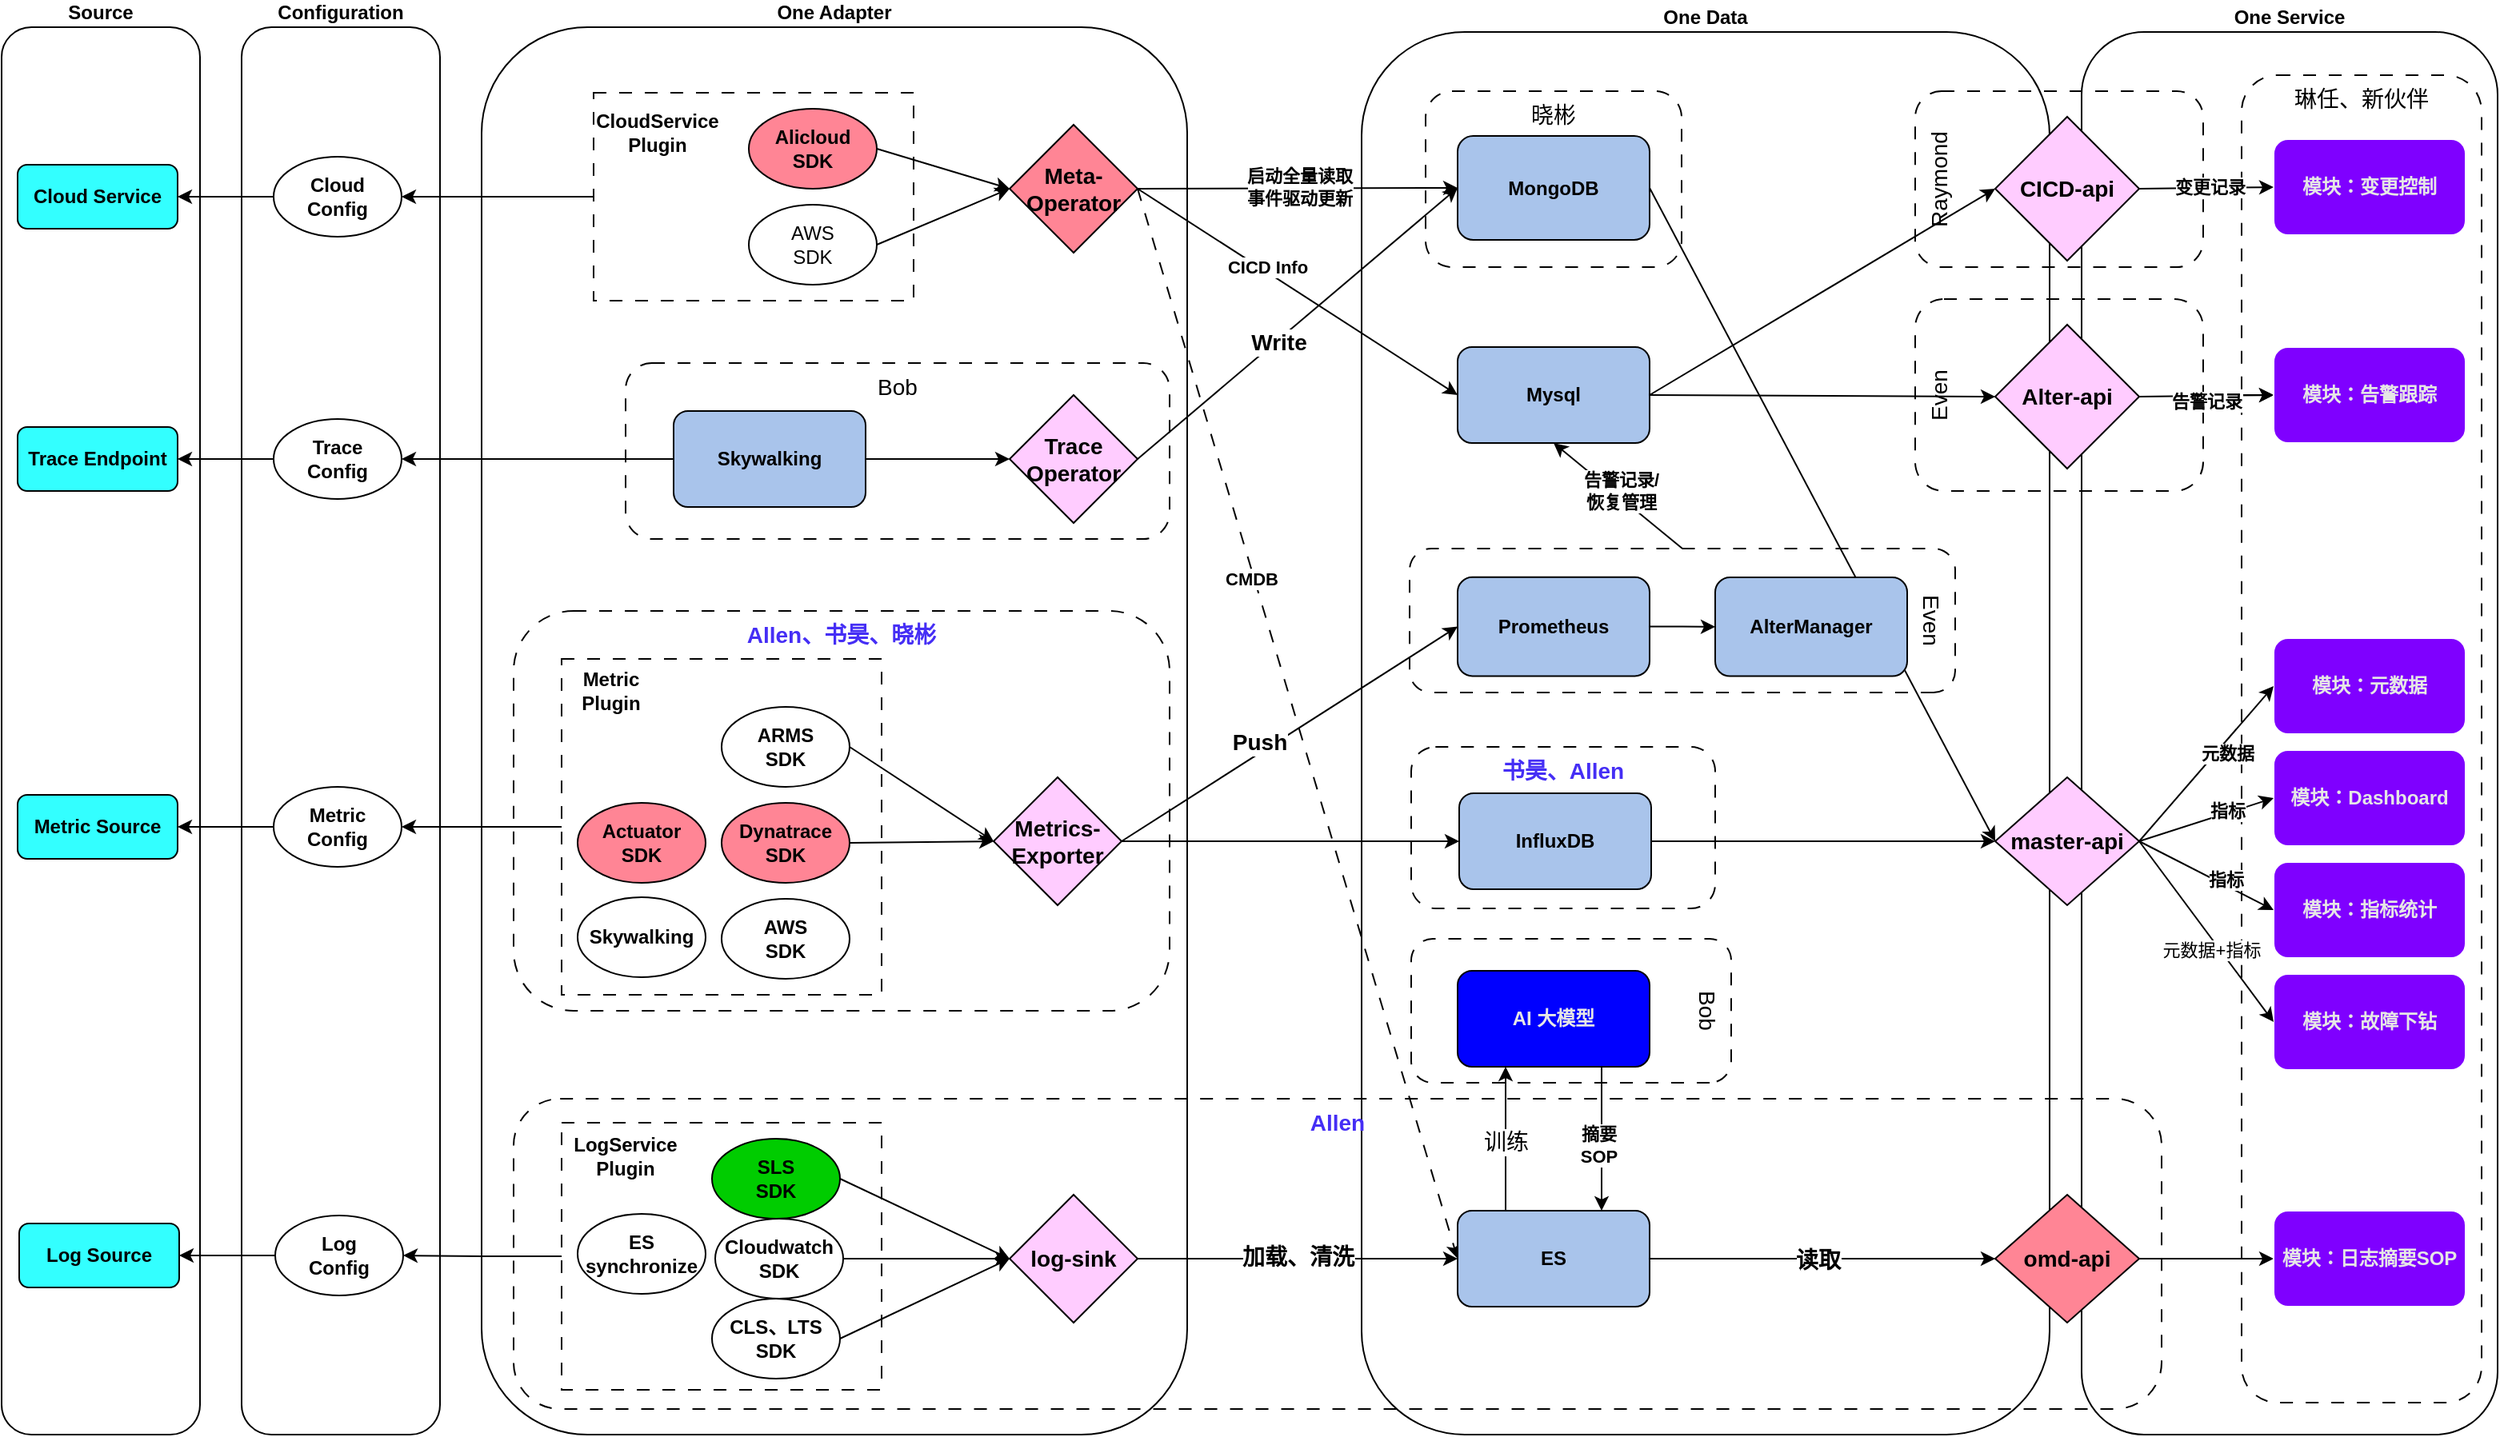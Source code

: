 <mxfile version="21.6.9" type="github">
  <diagram name="第 1 页" id="N1-KNFquu0YFQFn82y0o">
    <mxGraphModel dx="1774" dy="864" grid="1" gridSize="10" guides="0" tooltips="1" connect="1" arrows="1" fold="1" page="1" pageScale="1" pageWidth="827" pageHeight="1169" math="0" shadow="0">
      <root>
        <mxCell id="0" />
        <mxCell id="1" parent="0" />
        <mxCell id="QkV-Cp4CuRcncDUJaHf6-42" value="One Adapter" style="rounded=1;whiteSpace=wrap;html=1;fillColor=none;labelPosition=center;verticalLabelPosition=top;align=center;verticalAlign=bottom;fontStyle=1" parent="1" vertex="1">
          <mxGeometry x="339" y="40" width="441" height="880" as="geometry" />
        </mxCell>
        <mxCell id="QkV-Cp4CuRcncDUJaHf6-33" value="One Data" style="rounded=1;whiteSpace=wrap;html=1;fillColor=none;labelPosition=center;verticalLabelPosition=top;align=center;verticalAlign=bottom;fontStyle=1;movable=1;resizable=1;rotatable=1;deletable=1;editable=1;locked=0;connectable=1;" parent="1" vertex="1">
          <mxGeometry x="889" y="43" width="430" height="877" as="geometry" />
        </mxCell>
        <mxCell id="Uf4ihw__WMp9rh9Pb5De-128" value="&lt;font color=&quot;#452ef5&quot;&gt;书昊、Allen&lt;/font&gt;" style="rounded=1;whiteSpace=wrap;html=1;fillColor=none;dashed=1;dashPattern=8 8;verticalAlign=top;horizontal=1;fontSize=14;fontStyle=1" parent="1" vertex="1">
          <mxGeometry x="920" y="490" width="190" height="101" as="geometry" />
        </mxCell>
        <mxCell id="Uf4ihw__WMp9rh9Pb5De-125" value="&lt;font color=&quot;#452ef5&quot;&gt;Allen&lt;/font&gt;" style="rounded=1;whiteSpace=wrap;html=1;fillColor=none;dashed=1;dashPattern=8 8;verticalAlign=top;horizontal=1;fontSize=14;fontStyle=1" parent="1" vertex="1">
          <mxGeometry x="359" y="710" width="1030" height="194" as="geometry" />
        </mxCell>
        <mxCell id="QkV-Cp4CuRcncDUJaHf6-35" value="One Service" style="rounded=1;whiteSpace=wrap;html=1;fillColor=none;labelPosition=center;verticalLabelPosition=top;align=center;verticalAlign=bottom;fontStyle=1" parent="1" vertex="1">
          <mxGeometry x="1339" y="43" width="260" height="877" as="geometry" />
        </mxCell>
        <mxCell id="Uf4ihw__WMp9rh9Pb5De-130" value="琳任、新伙伴" style="rounded=1;whiteSpace=wrap;html=1;fillColor=none;dashed=1;dashPattern=8 8;verticalAlign=top;horizontal=1;fontSize=14;" parent="1" vertex="1">
          <mxGeometry x="1439" y="70" width="150" height="830" as="geometry" />
        </mxCell>
        <mxCell id="axlJpJIH7ohh_0OiFWJf-17" value="" style="edgeStyle=orthogonalEdgeStyle;rounded=0;orthogonalLoop=1;jettySize=auto;html=1;" edge="1" parent="1" source="Uf4ihw__WMp9rh9Pb5De-127" target="Uf4ihw__WMp9rh9Pb5De-149">
          <mxGeometry relative="1" as="geometry" />
        </mxCell>
        <mxCell id="Uf4ihw__WMp9rh9Pb5De-127" value="Even" style="rounded=1;whiteSpace=wrap;html=1;fillColor=none;dashed=1;dashPattern=8 8;verticalAlign=top;horizontal=0;fontSize=14;" parent="1" vertex="1">
          <mxGeometry x="1235" y="210" width="180" height="120" as="geometry" />
        </mxCell>
        <mxCell id="Uf4ihw__WMp9rh9Pb5De-133" value="Raymond" style="rounded=1;whiteSpace=wrap;html=1;fillColor=none;dashed=1;dashPattern=8 8;verticalAlign=top;horizontal=0;fontSize=14;" parent="1" vertex="1">
          <mxGeometry x="1235" y="80" width="180" height="110" as="geometry" />
        </mxCell>
        <mxCell id="Uf4ihw__WMp9rh9Pb5De-73" value="Configuration" style="rounded=1;whiteSpace=wrap;html=1;fillColor=none;labelPosition=center;verticalLabelPosition=top;align=center;verticalAlign=bottom;fontStyle=1" parent="1" vertex="1">
          <mxGeometry x="189" y="40" width="124" height="880" as="geometry" />
        </mxCell>
        <mxCell id="Uf4ihw__WMp9rh9Pb5De-74" value="Source" style="rounded=1;whiteSpace=wrap;html=1;fillColor=none;labelPosition=center;verticalLabelPosition=top;align=center;verticalAlign=bottom;fontStyle=1" parent="1" vertex="1">
          <mxGeometry x="39" y="40" width="124" height="880" as="geometry" />
        </mxCell>
        <mxCell id="Uf4ihw__WMp9rh9Pb5De-84" style="edgeStyle=orthogonalEdgeStyle;rounded=0;orthogonalLoop=1;jettySize=auto;html=1;exitX=0;exitY=0.5;exitDx=0;exitDy=0;entryX=1;entryY=0.5;entryDx=0;entryDy=0;" parent="1" source="Uf4ihw__WMp9rh9Pb5De-65" target="Uf4ihw__WMp9rh9Pb5De-80" edge="1">
          <mxGeometry relative="1" as="geometry" />
        </mxCell>
        <mxCell id="Uf4ihw__WMp9rh9Pb5De-83" style="edgeStyle=orthogonalEdgeStyle;rounded=0;orthogonalLoop=1;jettySize=auto;html=1;exitX=0;exitY=0.5;exitDx=0;exitDy=0;entryX=1;entryY=0.5;entryDx=0;entryDy=0;" parent="1" source="Uf4ihw__WMp9rh9Pb5De-64" target="Uf4ihw__WMp9rh9Pb5De-79" edge="1">
          <mxGeometry relative="1" as="geometry" />
        </mxCell>
        <mxCell id="Uf4ihw__WMp9rh9Pb5De-81" style="edgeStyle=orthogonalEdgeStyle;rounded=0;orthogonalLoop=1;jettySize=auto;html=1;exitX=0;exitY=0.5;exitDx=0;exitDy=0;entryX=1;entryY=0.5;entryDx=0;entryDy=0;" parent="1" source="Uf4ihw__WMp9rh9Pb5De-63" target="Uf4ihw__WMp9rh9Pb5De-77" edge="1">
          <mxGeometry relative="1" as="geometry" />
        </mxCell>
        <mxCell id="QkV-Cp4CuRcncDUJaHf6-58" style="rounded=0;orthogonalLoop=1;jettySize=auto;html=1;exitX=1;exitY=0.5;exitDx=0;exitDy=0;entryX=0;entryY=0.5;entryDx=0;entryDy=0;" parent="1" source="Uf4ihw__WMp9rh9Pb5De-17" target="QkV-Cp4CuRcncDUJaHf6-65" edge="1">
          <mxGeometry relative="1" as="geometry">
            <mxPoint x="829" y="613" as="targetPoint" />
            <mxPoint x="769" y="613" as="sourcePoint" />
          </mxGeometry>
        </mxCell>
        <mxCell id="Uf4ihw__WMp9rh9Pb5De-69" value="&lt;font style=&quot;font-size: 14px;&quot;&gt;Push&lt;/font&gt;" style="edgeLabel;html=1;align=center;verticalAlign=middle;resizable=0;points=[];fontStyle=1" parent="QkV-Cp4CuRcncDUJaHf6-58" vertex="1" connectable="0">
          <mxGeometry x="-0.054" y="-1" relative="1" as="geometry">
            <mxPoint x="-14" as="offset" />
          </mxGeometry>
        </mxCell>
        <mxCell id="QkV-Cp4CuRcncDUJaHf6-39" value="&lt;font color=&quot;#e6e6e6&quot;&gt;模块：变更控制&lt;/font&gt;" style="rounded=1;whiteSpace=wrap;html=1;fillColor=#7F00FF;fontStyle=1;strokeColor=#FFFFFF;" parent="1" vertex="1">
          <mxGeometry x="1459" y="110" width="120" height="60" as="geometry" />
        </mxCell>
        <mxCell id="Uf4ihw__WMp9rh9Pb5De-7" style="edgeStyle=orthogonalEdgeStyle;rounded=0;orthogonalLoop=1;jettySize=auto;html=1;exitX=1;exitY=0.5;exitDx=0;exitDy=0;entryX=0;entryY=0.5;entryDx=0;entryDy=0;" parent="1" source="Uf4ihw__WMp9rh9Pb5De-17" target="QkV-Cp4CuRcncDUJaHf6-66" edge="1">
          <mxGeometry relative="1" as="geometry" />
        </mxCell>
        <mxCell id="Uf4ihw__WMp9rh9Pb5De-106" style="rounded=0;orthogonalLoop=1;jettySize=auto;html=1;exitX=0.5;exitY=1;exitDx=0;exitDy=0;entryX=0.5;entryY=1;entryDx=0;entryDy=0;" parent="1" source="Uf4ihw__WMp9rh9Pb5De-126" target="Uf4ihw__WMp9rh9Pb5De-104" edge="1">
          <mxGeometry relative="1" as="geometry" />
        </mxCell>
        <mxCell id="Uf4ihw__WMp9rh9Pb5De-108" value="告警记录/&lt;br&gt;恢复管理" style="edgeLabel;html=1;align=center;verticalAlign=middle;resizable=0;points=[];fontStyle=1" parent="Uf4ihw__WMp9rh9Pb5De-106" vertex="1" connectable="0">
          <mxGeometry x="0.119" y="2" relative="1" as="geometry">
            <mxPoint x="7" y="-1" as="offset" />
          </mxGeometry>
        </mxCell>
        <mxCell id="axlJpJIH7ohh_0OiFWJf-8" style="edgeStyle=orthogonalEdgeStyle;rounded=0;orthogonalLoop=1;jettySize=auto;html=1;exitX=0.25;exitY=0;exitDx=0;exitDy=0;entryX=0.25;entryY=1;entryDx=0;entryDy=0;" edge="1" parent="1" source="QkV-Cp4CuRcncDUJaHf6-67" target="QkV-Cp4CuRcncDUJaHf6-44">
          <mxGeometry relative="1" as="geometry" />
        </mxCell>
        <mxCell id="axlJpJIH7ohh_0OiFWJf-9" value="&lt;font style=&quot;font-size: 14px;&quot;&gt;训练&lt;/font&gt;" style="edgeLabel;html=1;align=center;verticalAlign=middle;resizable=0;points=[];" vertex="1" connectable="0" parent="axlJpJIH7ohh_0OiFWJf-8">
          <mxGeometry x="0.195" y="-8" relative="1" as="geometry">
            <mxPoint x="-8" y="11" as="offset" />
          </mxGeometry>
        </mxCell>
        <mxCell id="Uf4ihw__WMp9rh9Pb5De-82" style="edgeStyle=orthogonalEdgeStyle;rounded=0;orthogonalLoop=1;jettySize=auto;html=1;exitX=0;exitY=0.5;exitDx=0;exitDy=0;entryX=1;entryY=0.5;entryDx=0;entryDy=0;" parent="1" source="QkV-Cp4CuRcncDUJaHf6-59" target="Uf4ihw__WMp9rh9Pb5De-78" edge="1">
          <mxGeometry relative="1" as="geometry" />
        </mxCell>
        <mxCell id="QkV-Cp4CuRcncDUJaHf6-64" value="MongoDB" style="rounded=1;whiteSpace=wrap;html=1;fontStyle=1;fillColor=#A9C4EB;" parent="1" vertex="1">
          <mxGeometry x="949" y="108" width="120" height="65" as="geometry" />
        </mxCell>
        <mxCell id="QkV-Cp4CuRcncDUJaHf6-70" style="rounded=0;orthogonalLoop=1;jettySize=auto;html=1;exitX=1;exitY=0.5;exitDx=0;exitDy=0;entryX=0;entryY=0.5;entryDx=0;entryDy=0;" parent="1" source="Uf4ihw__WMp9rh9Pb5De-58" target="QkV-Cp4CuRcncDUJaHf6-64" edge="1">
          <mxGeometry relative="1" as="geometry">
            <mxPoint x="769" y="243" as="sourcePoint" />
          </mxGeometry>
        </mxCell>
        <mxCell id="Uf4ihw__WMp9rh9Pb5De-70" value="&lt;b&gt;&lt;font style=&quot;font-size: 14px;&quot;&gt;Write&lt;/font&gt;&lt;/b&gt;" style="edgeLabel;html=1;align=center;verticalAlign=middle;resizable=0;points=[];" parent="QkV-Cp4CuRcncDUJaHf6-70" vertex="1" connectable="0">
          <mxGeometry x="-0.125" relative="1" as="geometry">
            <mxPoint y="1" as="offset" />
          </mxGeometry>
        </mxCell>
        <mxCell id="QkV-Cp4CuRcncDUJaHf6-71" style="rounded=0;orthogonalLoop=1;jettySize=auto;html=1;exitX=1;exitY=0.5;exitDx=0;exitDy=0;entryX=0;entryY=0.5;entryDx=0;entryDy=0;" parent="1" source="QkV-Cp4CuRcncDUJaHf6-64" target="Uf4ihw__WMp9rh9Pb5De-34" edge="1">
          <mxGeometry relative="1" as="geometry">
            <mxPoint x="1229" y="175" as="targetPoint" />
          </mxGeometry>
        </mxCell>
        <mxCell id="QkV-Cp4CuRcncDUJaHf6-54" style="edgeStyle=orthogonalEdgeStyle;rounded=0;orthogonalLoop=1;jettySize=auto;html=1;exitX=1;exitY=0.5;exitDx=0;exitDy=0;entryX=0;entryY=0.5;entryDx=0;entryDy=0;" parent="1" edge="1">
          <mxGeometry relative="1" as="geometry">
            <mxPoint x="1140" y="513" as="sourcePoint" />
          </mxGeometry>
        </mxCell>
        <mxCell id="Uf4ihw__WMp9rh9Pb5De-25" style="rounded=0;orthogonalLoop=1;jettySize=auto;html=1;exitX=1;exitY=0.5;exitDx=0;exitDy=0;entryX=0;entryY=0.5;entryDx=0;entryDy=0;" parent="1" source="Uf4ihw__WMp9rh9Pb5De-54" target="QkV-Cp4CuRcncDUJaHf6-64" edge="1">
          <mxGeometry relative="1" as="geometry">
            <mxPoint x="769" y="128" as="sourcePoint" />
          </mxGeometry>
        </mxCell>
        <mxCell id="Uf4ihw__WMp9rh9Pb5De-40" value="启动全量读取&lt;br&gt;事件驱动更新" style="edgeLabel;html=1;align=center;verticalAlign=middle;resizable=0;points=[];fillColor=none;fontStyle=1" parent="Uf4ihw__WMp9rh9Pb5De-25" vertex="1" connectable="0">
          <mxGeometry x="0.006" y="1" relative="1" as="geometry">
            <mxPoint as="offset" />
          </mxGeometry>
        </mxCell>
        <mxCell id="Uf4ihw__WMp9rh9Pb5De-155" style="edgeStyle=orthogonalEdgeStyle;rounded=0;orthogonalLoop=1;jettySize=auto;html=1;exitX=1;exitY=0.5;exitDx=0;exitDy=0;entryX=0;entryY=0.5;entryDx=0;entryDy=0;" parent="1" source="Uf4ihw__WMp9rh9Pb5De-23" target="Uf4ihw__WMp9rh9Pb5De-154" edge="1">
          <mxGeometry relative="1" as="geometry" />
        </mxCell>
        <mxCell id="Uf4ihw__WMp9rh9Pb5De-35" style="rounded=0;orthogonalLoop=1;jettySize=auto;html=1;exitX=1;exitY=0.5;exitDx=0;exitDy=0;entryX=0;entryY=0.5;entryDx=0;entryDy=0;" parent="1" source="QkV-Cp4CuRcncDUJaHf6-66" target="Uf4ihw__WMp9rh9Pb5De-34" edge="1">
          <mxGeometry relative="1" as="geometry" />
        </mxCell>
        <mxCell id="Uf4ihw__WMp9rh9Pb5De-101" value="" style="group" parent="1" vertex="1" connectable="0">
          <mxGeometry x="409" y="81" width="360" height="130" as="geometry" />
        </mxCell>
        <mxCell id="Uf4ihw__WMp9rh9Pb5De-63" value="" style="rounded=0;whiteSpace=wrap;html=1;dashed=1;dashPattern=8 8;fillColor=none;" parent="Uf4ihw__WMp9rh9Pb5De-101" vertex="1">
          <mxGeometry width="200" height="130" as="geometry" />
        </mxCell>
        <mxCell id="Uf4ihw__WMp9rh9Pb5De-13" value="Alicloud&lt;br&gt;SDK" style="ellipse;whiteSpace=wrap;html=1;fontStyle=1;fillColor=#FF8595;" parent="Uf4ihw__WMp9rh9Pb5De-101" vertex="1">
          <mxGeometry x="97" y="10" width="80" height="50" as="geometry" />
        </mxCell>
        <mxCell id="Uf4ihw__WMp9rh9Pb5De-14" value="AWS&lt;br&gt;SDK" style="ellipse;whiteSpace=wrap;html=1;" parent="Uf4ihw__WMp9rh9Pb5De-101" vertex="1">
          <mxGeometry x="97" y="70" width="80" height="50" as="geometry" />
        </mxCell>
        <mxCell id="Uf4ihw__WMp9rh9Pb5De-54" value="&lt;font style=&quot;font-size: 14px;&quot;&gt;Meta-Operator&lt;br&gt;&lt;/font&gt;" style="rhombus;whiteSpace=wrap;html=1;fontStyle=1;fillColor=#FF8595;" parent="Uf4ihw__WMp9rh9Pb5De-101" vertex="1">
          <mxGeometry x="260" y="20" width="80" height="80" as="geometry" />
        </mxCell>
        <mxCell id="Uf4ihw__WMp9rh9Pb5De-67" value="&lt;b&gt;CloudService&lt;br&gt;Plugin&lt;/b&gt;" style="text;strokeColor=none;align=center;fillColor=none;html=1;verticalAlign=middle;whiteSpace=wrap;rounded=0;" parent="Uf4ihw__WMp9rh9Pb5De-101" vertex="1">
          <mxGeometry y="10" width="80" height="30" as="geometry" />
        </mxCell>
        <mxCell id="Uf4ihw__WMp9rh9Pb5De-5" style="rounded=0;orthogonalLoop=1;jettySize=auto;html=1;exitX=1;exitY=0.5;exitDx=0;exitDy=0;entryX=0;entryY=0.5;entryDx=0;entryDy=0;" parent="Uf4ihw__WMp9rh9Pb5De-101" source="Uf4ihw__WMp9rh9Pb5De-13" target="Uf4ihw__WMp9rh9Pb5De-54" edge="1">
          <mxGeometry relative="1" as="geometry">
            <mxPoint x="530" y="100.5" as="sourcePoint" />
            <mxPoint x="620" y="128" as="targetPoint" />
          </mxGeometry>
        </mxCell>
        <mxCell id="Uf4ihw__WMp9rh9Pb5De-6" style="rounded=0;orthogonalLoop=1;jettySize=auto;html=1;exitX=1;exitY=0.5;exitDx=0;exitDy=0;entryX=0;entryY=0.5;entryDx=0;entryDy=0;" parent="Uf4ihw__WMp9rh9Pb5De-101" source="Uf4ihw__WMp9rh9Pb5De-14" target="Uf4ihw__WMp9rh9Pb5De-54" edge="1">
          <mxGeometry relative="1" as="geometry">
            <mxPoint x="541" y="161.75" as="sourcePoint" />
            <mxPoint x="620" y="128" as="targetPoint" />
          </mxGeometry>
        </mxCell>
        <mxCell id="Uf4ihw__WMp9rh9Pb5De-114" style="rounded=0;orthogonalLoop=1;jettySize=auto;html=1;exitX=1;exitY=0.5;exitDx=0;exitDy=0;entryX=0;entryY=0.5;entryDx=0;entryDy=0;" parent="1" source="Uf4ihw__WMp9rh9Pb5De-104" target="Uf4ihw__WMp9rh9Pb5De-110" edge="1">
          <mxGeometry relative="1" as="geometry" />
        </mxCell>
        <mxCell id="Uf4ihw__WMp9rh9Pb5De-118" style="rounded=0;orthogonalLoop=1;jettySize=auto;html=1;exitX=1;exitY=0.5;exitDx=0;exitDy=0;entryX=0;entryY=0.5;entryDx=0;entryDy=0;" parent="1" source="Uf4ihw__WMp9rh9Pb5De-104" target="Uf4ihw__WMp9rh9Pb5De-115" edge="1">
          <mxGeometry relative="1" as="geometry" />
        </mxCell>
        <mxCell id="Uf4ihw__WMp9rh9Pb5De-104" value="Mysql" style="rounded=1;whiteSpace=wrap;html=1;fontStyle=1;fillColor=#A9C4EB;" parent="1" vertex="1">
          <mxGeometry x="949" y="240" width="120" height="60" as="geometry" />
        </mxCell>
        <mxCell id="Uf4ihw__WMp9rh9Pb5De-111" style="rounded=0;orthogonalLoop=1;jettySize=auto;html=1;exitX=1;exitY=0.5;exitDx=0;exitDy=0;entryX=0;entryY=0.5;entryDx=0;entryDy=0;" parent="1" source="Uf4ihw__WMp9rh9Pb5De-110" target="Uf4ihw__WMp9rh9Pb5De-149" edge="1">
          <mxGeometry relative="1" as="geometry" />
        </mxCell>
        <mxCell id="Uf4ihw__WMp9rh9Pb5De-123" value="告警记录" style="edgeLabel;html=1;align=center;verticalAlign=middle;resizable=0;points=[];fontStyle=1" parent="Uf4ihw__WMp9rh9Pb5De-111" vertex="1" connectable="0">
          <mxGeometry x="-0.0" y="-3" relative="1" as="geometry">
            <mxPoint as="offset" />
          </mxGeometry>
        </mxCell>
        <mxCell id="Uf4ihw__WMp9rh9Pb5De-110" value="&lt;span style=&quot;font-size: 14px;&quot;&gt;Alter-api&lt;/span&gt;" style="rhombus;whiteSpace=wrap;html=1;fontStyle=1;fillColor=#FFCCFF;" parent="1" vertex="1">
          <mxGeometry x="1285" y="226" width="90" height="90" as="geometry" />
        </mxCell>
        <mxCell id="Uf4ihw__WMp9rh9Pb5De-119" style="rounded=0;orthogonalLoop=1;jettySize=auto;html=1;exitX=1;exitY=0.5;exitDx=0;exitDy=0;entryX=0;entryY=0.5;entryDx=0;entryDy=0;" parent="1" source="Uf4ihw__WMp9rh9Pb5De-115" target="QkV-Cp4CuRcncDUJaHf6-39" edge="1">
          <mxGeometry relative="1" as="geometry" />
        </mxCell>
        <mxCell id="Uf4ihw__WMp9rh9Pb5De-124" value="变更记录" style="edgeLabel;html=1;align=center;verticalAlign=middle;resizable=0;points=[];fontStyle=1" parent="Uf4ihw__WMp9rh9Pb5De-119" vertex="1" connectable="0">
          <mxGeometry x="-0.3" y="-1" relative="1" as="geometry">
            <mxPoint x="14" y="-2" as="offset" />
          </mxGeometry>
        </mxCell>
        <mxCell id="Uf4ihw__WMp9rh9Pb5De-115" value="&lt;span style=&quot;font-size: 14px;&quot;&gt;CICD-api&lt;/span&gt;" style="rhombus;whiteSpace=wrap;html=1;fontStyle=1;fillColor=#FFCCFF;" parent="1" vertex="1">
          <mxGeometry x="1285" y="96" width="90" height="90" as="geometry" />
        </mxCell>
        <mxCell id="Uf4ihw__WMp9rh9Pb5De-116" style="rounded=0;orthogonalLoop=1;jettySize=auto;html=1;exitX=1;exitY=0.5;exitDx=0;exitDy=0;entryX=0;entryY=0.5;entryDx=0;entryDy=0;" parent="1" source="Uf4ihw__WMp9rh9Pb5De-54" target="Uf4ihw__WMp9rh9Pb5De-104" edge="1">
          <mxGeometry relative="1" as="geometry" />
        </mxCell>
        <mxCell id="Uf4ihw__WMp9rh9Pb5De-117" value="&lt;span&gt;CICD Info&lt;/span&gt;" style="edgeLabel;html=1;align=center;verticalAlign=middle;resizable=0;points=[];fontStyle=1" parent="Uf4ihw__WMp9rh9Pb5De-116" vertex="1" connectable="0">
          <mxGeometry x="0.446" relative="1" as="geometry">
            <mxPoint x="-64" y="-44" as="offset" />
          </mxGeometry>
        </mxCell>
        <mxCell id="Uf4ihw__WMp9rh9Pb5De-129" value="Bob" style="rounded=1;whiteSpace=wrap;html=1;fillColor=none;dashed=1;dashPattern=8 8;verticalAlign=top;horizontal=0;fontSize=14;rotation=-180;" parent="1" vertex="1">
          <mxGeometry x="920" y="610" width="200" height="90" as="geometry" />
        </mxCell>
        <mxCell id="Uf4ihw__WMp9rh9Pb5De-131" value="晓彬" style="rounded=1;whiteSpace=wrap;html=1;fillColor=none;dashed=1;dashPattern=8 8;verticalAlign=top;horizontal=1;fontSize=14;" parent="1" vertex="1">
          <mxGeometry x="929" y="80" width="160" height="110" as="geometry" />
        </mxCell>
        <mxCell id="Uf4ihw__WMp9rh9Pb5De-146" style="rounded=0;orthogonalLoop=1;jettySize=auto;html=1;exitX=0.75;exitY=1;exitDx=0;exitDy=0;entryX=0.75;entryY=0;entryDx=0;entryDy=0;" parent="1" source="QkV-Cp4CuRcncDUJaHf6-44" target="QkV-Cp4CuRcncDUJaHf6-67" edge="1">
          <mxGeometry relative="1" as="geometry">
            <mxPoint x="1039" y="710" as="sourcePoint" />
            <mxPoint x="1039" y="805" as="targetPoint" />
          </mxGeometry>
        </mxCell>
        <mxCell id="Uf4ihw__WMp9rh9Pb5De-148" value="摘要&lt;br&gt;SOP" style="edgeLabel;html=1;align=center;verticalAlign=middle;resizable=0;points=[];fontStyle=1" parent="Uf4ihw__WMp9rh9Pb5De-146" vertex="1" connectable="0">
          <mxGeometry x="0.079" y="-2" relative="1" as="geometry">
            <mxPoint as="offset" />
          </mxGeometry>
        </mxCell>
        <mxCell id="QkV-Cp4CuRcncDUJaHf6-44" value="AI 大模型" style="rounded=1;whiteSpace=wrap;html=1;fontStyle=1;fillColor=#0000FF;fontColor=#E6E6E6;" parent="1" vertex="1">
          <mxGeometry x="949" y="630" width="120" height="60" as="geometry" />
        </mxCell>
        <mxCell id="Uf4ihw__WMp9rh9Pb5De-149" value="&lt;font color=&quot;#e6e6e6&quot;&gt;模块：告警跟踪&lt;/font&gt;" style="rounded=1;whiteSpace=wrap;html=1;fillColor=#7F00FF;fontStyle=1;strokeColor=#FFFFFF;" parent="1" vertex="1">
          <mxGeometry x="1459" y="240" width="120" height="60" as="geometry" />
        </mxCell>
        <mxCell id="Uf4ihw__WMp9rh9Pb5De-154" value="&lt;font color=&quot;#e6e6e6&quot;&gt;模块：日志摘要SOP&lt;/font&gt;" style="rounded=1;whiteSpace=wrap;html=1;fillColor=#7F00FF;fontStyle=1;strokeColor=#FFFFFF;" parent="1" vertex="1">
          <mxGeometry x="1459" y="780" width="120" height="60" as="geometry" />
        </mxCell>
        <mxCell id="Uf4ihw__WMp9rh9Pb5De-77" value="Cloud&lt;br&gt;Config" style="ellipse;whiteSpace=wrap;html=1;fontStyle=1" parent="1" vertex="1">
          <mxGeometry x="209" y="121" width="80" height="50" as="geometry" />
        </mxCell>
        <mxCell id="Uf4ihw__WMp9rh9Pb5De-85" value="Cloud Service" style="rounded=1;whiteSpace=wrap;html=1;fontStyle=1;fillColor=#33FFFF;" parent="1" vertex="1">
          <mxGeometry x="49" y="126" width="100" height="40" as="geometry" />
        </mxCell>
        <mxCell id="Uf4ihw__WMp9rh9Pb5De-93" style="edgeStyle=orthogonalEdgeStyle;rounded=0;orthogonalLoop=1;jettySize=auto;html=1;exitX=0;exitY=0.5;exitDx=0;exitDy=0;" parent="1" source="Uf4ihw__WMp9rh9Pb5De-77" target="Uf4ihw__WMp9rh9Pb5De-85" edge="1">
          <mxGeometry relative="1" as="geometry" />
        </mxCell>
        <mxCell id="Uf4ihw__WMp9rh9Pb5De-80" value="Log&lt;br&gt;Config" style="ellipse;whiteSpace=wrap;html=1;fontStyle=1" parent="1" vertex="1">
          <mxGeometry x="210" y="783" width="80" height="50" as="geometry" />
        </mxCell>
        <mxCell id="Uf4ihw__WMp9rh9Pb5De-88" value="Log Source" style="rounded=1;whiteSpace=wrap;html=1;fontStyle=1;fillColor=#33FFFF;" parent="1" vertex="1">
          <mxGeometry x="50" y="788" width="100" height="40" as="geometry" />
        </mxCell>
        <mxCell id="Uf4ihw__WMp9rh9Pb5De-90" style="edgeStyle=orthogonalEdgeStyle;rounded=0;orthogonalLoop=1;jettySize=auto;html=1;exitX=0;exitY=0.5;exitDx=0;exitDy=0;entryX=1;entryY=0.5;entryDx=0;entryDy=0;" parent="1" source="Uf4ihw__WMp9rh9Pb5De-80" target="Uf4ihw__WMp9rh9Pb5De-88" edge="1">
          <mxGeometry relative="1" as="geometry" />
        </mxCell>
        <mxCell id="axlJpJIH7ohh_0OiFWJf-6" style="rounded=0;orthogonalLoop=1;jettySize=auto;html=1;exitX=1;exitY=0.5;exitDx=0;exitDy=0;entryX=0;entryY=0.5;entryDx=0;entryDy=0;dashed=1;dashPattern=8 8;" edge="1" parent="1" source="Uf4ihw__WMp9rh9Pb5De-54" target="QkV-Cp4CuRcncDUJaHf6-67">
          <mxGeometry relative="1" as="geometry" />
        </mxCell>
        <mxCell id="axlJpJIH7ohh_0OiFWJf-7" value="CMDB" style="edgeLabel;html=1;align=center;verticalAlign=middle;resizable=0;points=[];fontStyle=1" vertex="1" connectable="0" parent="axlJpJIH7ohh_0OiFWJf-6">
          <mxGeometry x="-0.006" y="4" relative="1" as="geometry">
            <mxPoint x="-32" y="-88" as="offset" />
          </mxGeometry>
        </mxCell>
        <mxCell id="QkV-Cp4CuRcncDUJaHf6-67" value="ES" style="rounded=1;whiteSpace=wrap;html=1;fillColor=#A9C4EB;fontStyle=1" parent="1" vertex="1">
          <mxGeometry x="949" y="780" width="120" height="60" as="geometry" />
        </mxCell>
        <mxCell id="Uf4ihw__WMp9rh9Pb5De-23" value="&lt;span style=&quot;font-size: 14px;&quot;&gt;omd-api&lt;/span&gt;" style="rhombus;whiteSpace=wrap;html=1;fontStyle=1;fillColor=#FF8595;" parent="1" vertex="1">
          <mxGeometry x="1285" y="770" width="90" height="80" as="geometry" />
        </mxCell>
        <mxCell id="Uf4ihw__WMp9rh9Pb5De-103" value="" style="group" parent="1" vertex="1" connectable="0">
          <mxGeometry x="389" y="725" width="360" height="167" as="geometry" />
        </mxCell>
        <mxCell id="Uf4ihw__WMp9rh9Pb5De-65" value="" style="rounded=0;whiteSpace=wrap;html=1;dashed=1;dashPattern=8 8;fillColor=none;" parent="Uf4ihw__WMp9rh9Pb5De-103" vertex="1">
          <mxGeometry width="200" height="167" as="geometry" />
        </mxCell>
        <mxCell id="Uf4ihw__WMp9rh9Pb5De-20" value="&lt;font style=&quot;font-size: 14px;&quot;&gt;log-sink&lt;br&gt;&lt;/font&gt;" style="rhombus;whiteSpace=wrap;html=1;fontStyle=1;fillColor=#FFCCFF;" parent="Uf4ihw__WMp9rh9Pb5De-103" vertex="1">
          <mxGeometry x="280" y="45" width="80" height="80" as="geometry" />
        </mxCell>
        <mxCell id="Uf4ihw__WMp9rh9Pb5De-48" value="SLS&lt;br&gt;SDK" style="ellipse;whiteSpace=wrap;html=1;fontStyle=1;fillColor=#00CC00;" parent="Uf4ihw__WMp9rh9Pb5De-103" vertex="1">
          <mxGeometry x="94" y="10" width="80" height="50" as="geometry" />
        </mxCell>
        <mxCell id="Uf4ihw__WMp9rh9Pb5De-50" value="Cloudwatch&lt;br&gt;SDK" style="ellipse;whiteSpace=wrap;html=1;fontStyle=1" parent="Uf4ihw__WMp9rh9Pb5De-103" vertex="1">
          <mxGeometry x="96" y="60" width="80" height="50" as="geometry" />
        </mxCell>
        <mxCell id="Uf4ihw__WMp9rh9Pb5De-52" value="CLS、LTS&lt;br&gt;SDK" style="ellipse;whiteSpace=wrap;html=1;fontStyle=1" parent="Uf4ihw__WMp9rh9Pb5De-103" vertex="1">
          <mxGeometry x="94" y="110" width="80" height="50" as="geometry" />
        </mxCell>
        <mxCell id="Uf4ihw__WMp9rh9Pb5De-89" value="ES synchronize" style="ellipse;whiteSpace=wrap;html=1;fontStyle=1" parent="Uf4ihw__WMp9rh9Pb5De-103" vertex="1">
          <mxGeometry x="10" y="57" width="80" height="50" as="geometry" />
        </mxCell>
        <mxCell id="Uf4ihw__WMp9rh9Pb5De-49" style="rounded=0;orthogonalLoop=1;jettySize=auto;html=1;exitX=1;exitY=0.5;exitDx=0;exitDy=0;entryX=0;entryY=0.5;entryDx=0;entryDy=0;" parent="Uf4ihw__WMp9rh9Pb5De-103" source="Uf4ihw__WMp9rh9Pb5De-48" target="Uf4ihw__WMp9rh9Pb5De-20" edge="1">
          <mxGeometry relative="1" as="geometry" />
        </mxCell>
        <mxCell id="Uf4ihw__WMp9rh9Pb5De-51" style="edgeStyle=orthogonalEdgeStyle;rounded=0;orthogonalLoop=1;jettySize=auto;html=1;exitX=1;exitY=0.5;exitDx=0;exitDy=0;entryX=0;entryY=0.5;entryDx=0;entryDy=0;" parent="Uf4ihw__WMp9rh9Pb5De-103" source="Uf4ihw__WMp9rh9Pb5De-50" target="Uf4ihw__WMp9rh9Pb5De-20" edge="1">
          <mxGeometry relative="1" as="geometry" />
        </mxCell>
        <mxCell id="Uf4ihw__WMp9rh9Pb5De-53" style="rounded=0;orthogonalLoop=1;jettySize=auto;html=1;exitX=1;exitY=0.5;exitDx=0;exitDy=0;entryX=0;entryY=0.5;entryDx=0;entryDy=0;" parent="Uf4ihw__WMp9rh9Pb5De-103" source="Uf4ihw__WMp9rh9Pb5De-52" target="Uf4ihw__WMp9rh9Pb5De-20" edge="1">
          <mxGeometry relative="1" as="geometry" />
        </mxCell>
        <mxCell id="Uf4ihw__WMp9rh9Pb5De-68" value="&lt;b&gt;LogService&lt;br&gt;Plugin&lt;/b&gt;" style="text;strokeColor=none;align=center;fillColor=none;html=1;verticalAlign=middle;whiteSpace=wrap;rounded=0;" parent="Uf4ihw__WMp9rh9Pb5De-103" vertex="1">
          <mxGeometry y="6" width="80" height="30" as="geometry" />
        </mxCell>
        <mxCell id="Uf4ihw__WMp9rh9Pb5De-47" style="edgeStyle=orthogonalEdgeStyle;rounded=0;orthogonalLoop=1;jettySize=auto;html=1;exitX=1;exitY=0.5;exitDx=0;exitDy=0;entryX=0;entryY=0.5;entryDx=0;entryDy=0;" parent="1" source="QkV-Cp4CuRcncDUJaHf6-67" target="Uf4ihw__WMp9rh9Pb5De-23" edge="1">
          <mxGeometry relative="1" as="geometry" />
        </mxCell>
        <mxCell id="Uf4ihw__WMp9rh9Pb5De-162" value="&lt;font style=&quot;font-size: 14px;&quot;&gt;读取&lt;/font&gt;" style="edgeLabel;html=1;align=center;verticalAlign=middle;resizable=0;points=[];fontStyle=1" parent="Uf4ihw__WMp9rh9Pb5De-47" vertex="1" connectable="0">
          <mxGeometry x="-0.032" y="-1" relative="1" as="geometry">
            <mxPoint as="offset" />
          </mxGeometry>
        </mxCell>
        <mxCell id="Uf4ihw__WMp9rh9Pb5De-22" style="edgeStyle=orthogonalEdgeStyle;rounded=0;orthogonalLoop=1;jettySize=auto;html=1;exitX=1;exitY=0.5;exitDx=0;exitDy=0;entryX=0;entryY=0.5;entryDx=0;entryDy=0;" parent="1" source="Uf4ihw__WMp9rh9Pb5De-20" target="QkV-Cp4CuRcncDUJaHf6-67" edge="1">
          <mxGeometry relative="1" as="geometry" />
        </mxCell>
        <mxCell id="Uf4ihw__WMp9rh9Pb5De-71" value="&lt;b&gt;&lt;font style=&quot;font-size: 14px;&quot;&gt;加载、清洗&lt;/font&gt;&lt;/b&gt;" style="edgeLabel;html=1;align=center;verticalAlign=middle;resizable=0;points=[];" parent="Uf4ihw__WMp9rh9Pb5De-22" vertex="1" connectable="0">
          <mxGeometry x="0.056" y="-4" relative="1" as="geometry">
            <mxPoint x="-6" y="-5" as="offset" />
          </mxGeometry>
        </mxCell>
        <mxCell id="axlJpJIH7ohh_0OiFWJf-13" value="" style="group" vertex="1" connectable="0" parent="1">
          <mxGeometry x="429" y="250" width="340" height="110" as="geometry" />
        </mxCell>
        <mxCell id="Uf4ihw__WMp9rh9Pb5De-132" value="Bob" style="rounded=1;whiteSpace=wrap;html=1;fillColor=none;dashed=1;dashPattern=8 8;verticalAlign=top;horizontal=1;fontSize=14;" parent="axlJpJIH7ohh_0OiFWJf-13" vertex="1">
          <mxGeometry width="340" height="110" as="geometry" />
        </mxCell>
        <mxCell id="QkV-Cp4CuRcncDUJaHf6-59" value="Skywalking" style="rounded=1;whiteSpace=wrap;html=1;fontStyle=1;fillColor=#A9C4EB;" parent="axlJpJIH7ohh_0OiFWJf-13" vertex="1">
          <mxGeometry x="30" y="30" width="120" height="60" as="geometry" />
        </mxCell>
        <mxCell id="Uf4ihw__WMp9rh9Pb5De-58" value="&lt;font style=&quot;font-size: 14px;&quot;&gt;Trace&lt;br&gt;Operator&lt;br&gt;&lt;/font&gt;" style="rhombus;whiteSpace=wrap;html=1;fontStyle=1;fillColor=#FFCCFF;" parent="axlJpJIH7ohh_0OiFWJf-13" vertex="1">
          <mxGeometry x="240" y="20" width="80" height="80" as="geometry" />
        </mxCell>
        <mxCell id="Uf4ihw__WMp9rh9Pb5De-60" style="rounded=0;orthogonalLoop=1;jettySize=auto;html=1;exitX=1;exitY=0.5;exitDx=0;exitDy=0;entryX=0;entryY=0.5;entryDx=0;entryDy=0;" parent="axlJpJIH7ohh_0OiFWJf-13" source="QkV-Cp4CuRcncDUJaHf6-59" target="Uf4ihw__WMp9rh9Pb5De-58" edge="1">
          <mxGeometry relative="1" as="geometry">
            <mxPoint x="977" y="548" as="sourcePoint" />
            <mxPoint x="1080" y="513" as="targetPoint" />
          </mxGeometry>
        </mxCell>
        <mxCell id="axlJpJIH7ohh_0OiFWJf-14" value="" style="group" vertex="1" connectable="0" parent="1">
          <mxGeometry x="49" y="285" width="240" height="50" as="geometry" />
        </mxCell>
        <mxCell id="Uf4ihw__WMp9rh9Pb5De-78" value="Trace&lt;br&gt;Config" style="ellipse;whiteSpace=wrap;html=1;fontStyle=1" parent="axlJpJIH7ohh_0OiFWJf-14" vertex="1">
          <mxGeometry x="160" width="80" height="50" as="geometry" />
        </mxCell>
        <mxCell id="Uf4ihw__WMp9rh9Pb5De-86" value="Trace Endpoint" style="rounded=1;whiteSpace=wrap;html=1;fontStyle=1;fillColor=#33FFFF;" parent="axlJpJIH7ohh_0OiFWJf-14" vertex="1">
          <mxGeometry y="5" width="100" height="40" as="geometry" />
        </mxCell>
        <mxCell id="Uf4ihw__WMp9rh9Pb5De-92" style="edgeStyle=orthogonalEdgeStyle;rounded=0;orthogonalLoop=1;jettySize=auto;html=1;exitX=0;exitY=0.5;exitDx=0;exitDy=0;entryX=1;entryY=0.5;entryDx=0;entryDy=0;" parent="axlJpJIH7ohh_0OiFWJf-14" source="Uf4ihw__WMp9rh9Pb5De-78" target="Uf4ihw__WMp9rh9Pb5De-86" edge="1">
          <mxGeometry relative="1" as="geometry" />
        </mxCell>
        <mxCell id="axlJpJIH7ohh_0OiFWJf-19" value="" style="group" vertex="1" connectable="0" parent="1">
          <mxGeometry x="1285" y="422" width="294" height="270" as="geometry" />
        </mxCell>
        <mxCell id="Uf4ihw__WMp9rh9Pb5De-34" value="&lt;span style=&quot;font-size: 14px;&quot;&gt;master-api&lt;/span&gt;" style="rhombus;whiteSpace=wrap;html=1;fontStyle=1;fillColor=#FFCCFF;" parent="axlJpJIH7ohh_0OiFWJf-19" vertex="1">
          <mxGeometry y="87" width="90" height="80" as="geometry" />
        </mxCell>
        <mxCell id="Uf4ihw__WMp9rh9Pb5De-150" value="&lt;font color=&quot;#e6e6e6&quot;&gt;模块：Dashboard&lt;/font&gt;" style="rounded=1;whiteSpace=wrap;html=1;fillColor=#7F00FF;fontStyle=1;strokeColor=#FFFFFF;" parent="axlJpJIH7ohh_0OiFWJf-19" vertex="1">
          <mxGeometry x="174" y="70" width="120" height="60" as="geometry" />
        </mxCell>
        <mxCell id="Uf4ihw__WMp9rh9Pb5De-151" value="&lt;font color=&quot;#e6e6e6&quot;&gt;模块：元数据&lt;/font&gt;" style="rounded=1;whiteSpace=wrap;html=1;fillColor=#7F00FF;fontStyle=1;strokeColor=#FFFFFF;" parent="axlJpJIH7ohh_0OiFWJf-19" vertex="1">
          <mxGeometry x="174" width="120" height="60" as="geometry" />
        </mxCell>
        <mxCell id="Uf4ihw__WMp9rh9Pb5De-156" value="&lt;font color=&quot;#e6e6e6&quot;&gt;模块：指标统计&lt;/font&gt;" style="rounded=1;whiteSpace=wrap;html=1;fillColor=#7F00FF;fontStyle=1;strokeColor=#FFFFFF;" parent="axlJpJIH7ohh_0OiFWJf-19" vertex="1">
          <mxGeometry x="174" y="140" width="120" height="60" as="geometry" />
        </mxCell>
        <mxCell id="Uf4ihw__WMp9rh9Pb5De-157" value="&lt;font color=&quot;#e6e6e6&quot;&gt;模块：故障下钻&lt;/font&gt;" style="rounded=1;whiteSpace=wrap;html=1;fillColor=#7F00FF;fontStyle=1;strokeColor=#FFFFFF;" parent="axlJpJIH7ohh_0OiFWJf-19" vertex="1">
          <mxGeometry x="174" y="210" width="120" height="60" as="geometry" />
        </mxCell>
        <mxCell id="Uf4ihw__WMp9rh9Pb5De-26" style="rounded=0;orthogonalLoop=1;jettySize=auto;html=1;exitX=1;exitY=0.5;exitDx=0;exitDy=0;entryX=0;entryY=0.5;entryDx=0;entryDy=0;" parent="axlJpJIH7ohh_0OiFWJf-19" source="Uf4ihw__WMp9rh9Pb5De-34" target="Uf4ihw__WMp9rh9Pb5De-150" edge="1">
          <mxGeometry relative="1" as="geometry">
            <mxPoint x="1300" y="175" as="sourcePoint" />
          </mxGeometry>
        </mxCell>
        <mxCell id="Uf4ihw__WMp9rh9Pb5De-37" value="指标" style="edgeLabel;html=1;align=center;verticalAlign=middle;resizable=0;points=[];fontStyle=1" parent="Uf4ihw__WMp9rh9Pb5De-26" vertex="1" connectable="0">
          <mxGeometry x="-0.328" y="-1" relative="1" as="geometry">
            <mxPoint x="26" y="-11" as="offset" />
          </mxGeometry>
        </mxCell>
        <mxCell id="Uf4ihw__WMp9rh9Pb5De-152" style="rounded=0;orthogonalLoop=1;jettySize=auto;html=1;exitX=1;exitY=0.5;exitDx=0;exitDy=0;entryX=0;entryY=0.5;entryDx=0;entryDy=0;" parent="axlJpJIH7ohh_0OiFWJf-19" source="Uf4ihw__WMp9rh9Pb5De-34" target="Uf4ihw__WMp9rh9Pb5De-151" edge="1">
          <mxGeometry relative="1" as="geometry">
            <mxPoint x="1310" y="530" as="sourcePoint" />
            <mxPoint x="1440" y="530" as="targetPoint" />
          </mxGeometry>
        </mxCell>
        <mxCell id="Uf4ihw__WMp9rh9Pb5De-153" value="元数据" style="edgeLabel;html=1;align=center;verticalAlign=middle;resizable=0;points=[];fontStyle=1" parent="Uf4ihw__WMp9rh9Pb5De-152" vertex="1" connectable="0">
          <mxGeometry x="-0.328" y="-1" relative="1" as="geometry">
            <mxPoint x="26" y="-23" as="offset" />
          </mxGeometry>
        </mxCell>
        <mxCell id="Uf4ihw__WMp9rh9Pb5De-158" style="rounded=0;orthogonalLoop=1;jettySize=auto;html=1;entryX=0;entryY=0.5;entryDx=0;entryDy=0;exitX=1;exitY=0.5;exitDx=0;exitDy=0;" parent="axlJpJIH7ohh_0OiFWJf-19" source="Uf4ihw__WMp9rh9Pb5De-34" target="Uf4ihw__WMp9rh9Pb5De-156" edge="1">
          <mxGeometry relative="1" as="geometry">
            <mxPoint x="1300" y="520" as="sourcePoint" />
            <mxPoint x="1440" y="490" as="targetPoint" />
          </mxGeometry>
        </mxCell>
        <mxCell id="Uf4ihw__WMp9rh9Pb5De-159" value="指标" style="edgeLabel;html=1;align=center;verticalAlign=middle;resizable=0;points=[];fontStyle=1" parent="Uf4ihw__WMp9rh9Pb5De-158" vertex="1" connectable="0">
          <mxGeometry x="-0.328" y="-1" relative="1" as="geometry">
            <mxPoint x="26" y="9" as="offset" />
          </mxGeometry>
        </mxCell>
        <mxCell id="Uf4ihw__WMp9rh9Pb5De-160" style="rounded=0;orthogonalLoop=1;jettySize=auto;html=1;exitX=1;exitY=0.5;exitDx=0;exitDy=0;entryX=0;entryY=0.5;entryDx=0;entryDy=0;" parent="axlJpJIH7ohh_0OiFWJf-19" source="Uf4ihw__WMp9rh9Pb5De-34" target="Uf4ihw__WMp9rh9Pb5De-157" edge="1">
          <mxGeometry relative="1" as="geometry" />
        </mxCell>
        <mxCell id="Uf4ihw__WMp9rh9Pb5De-161" value="元数据+指标" style="edgeLabel;html=1;align=center;verticalAlign=middle;resizable=0;points=[];" parent="Uf4ihw__WMp9rh9Pb5De-160" vertex="1" connectable="0">
          <mxGeometry x="0.126" relative="1" as="geometry">
            <mxPoint x="-3" y="4" as="offset" />
          </mxGeometry>
        </mxCell>
        <mxCell id="axlJpJIH7ohh_0OiFWJf-26" value="" style="group" vertex="1" connectable="0" parent="1">
          <mxGeometry x="49" y="515" width="240" height="50" as="geometry" />
        </mxCell>
        <mxCell id="Uf4ihw__WMp9rh9Pb5De-79" value="Metric&lt;br&gt;Config" style="ellipse;whiteSpace=wrap;html=1;fontStyle=1" parent="axlJpJIH7ohh_0OiFWJf-26" vertex="1">
          <mxGeometry x="160" width="80" height="50" as="geometry" />
        </mxCell>
        <mxCell id="Uf4ihw__WMp9rh9Pb5De-87" value="Metric Source" style="rounded=1;whiteSpace=wrap;html=1;fontStyle=1;fillColor=#33FFFF;" parent="axlJpJIH7ohh_0OiFWJf-26" vertex="1">
          <mxGeometry y="5" width="100" height="40" as="geometry" />
        </mxCell>
        <mxCell id="Uf4ihw__WMp9rh9Pb5De-91" style="edgeStyle=orthogonalEdgeStyle;rounded=0;orthogonalLoop=1;jettySize=auto;html=1;exitX=0;exitY=0.5;exitDx=0;exitDy=0;entryX=1;entryY=0.5;entryDx=0;entryDy=0;" parent="axlJpJIH7ohh_0OiFWJf-26" source="Uf4ihw__WMp9rh9Pb5De-79" target="Uf4ihw__WMp9rh9Pb5De-87" edge="1">
          <mxGeometry relative="1" as="geometry" />
        </mxCell>
        <mxCell id="QkV-Cp4CuRcncDUJaHf6-66" value="InfluxDB" style="rounded=1;whiteSpace=wrap;html=1;fontStyle=1;fillColor=#A9C4EB;" parent="1" vertex="1">
          <mxGeometry x="950" y="519" width="120" height="60" as="geometry" />
        </mxCell>
        <mxCell id="Uf4ihw__WMp9rh9Pb5De-126" value="Even" style="rounded=1;whiteSpace=wrap;html=1;fillColor=none;dashed=1;dashPattern=8 8;verticalAlign=top;horizontal=0;fontSize=14;rotation=-180;" parent="1" vertex="1">
          <mxGeometry x="919" y="366" width="341" height="90" as="geometry" />
        </mxCell>
        <mxCell id="axlJpJIH7ohh_0OiFWJf-27" style="edgeStyle=orthogonalEdgeStyle;rounded=0;orthogonalLoop=1;jettySize=auto;html=1;exitX=1;exitY=0.5;exitDx=0;exitDy=0;entryX=0;entryY=0.5;entryDx=0;entryDy=0;" edge="1" parent="1" source="QkV-Cp4CuRcncDUJaHf6-65" target="Uf4ihw__WMp9rh9Pb5De-120">
          <mxGeometry relative="1" as="geometry" />
        </mxCell>
        <mxCell id="QkV-Cp4CuRcncDUJaHf6-65" value="Prometheus" style="rounded=1;whiteSpace=wrap;html=1;fontStyle=1;fillColor=#A9C4EB;" parent="1" vertex="1">
          <mxGeometry x="949" y="383.9" width="120" height="61.8" as="geometry" />
        </mxCell>
        <mxCell id="Uf4ihw__WMp9rh9Pb5De-120" value="AlterManager" style="rounded=1;whiteSpace=wrap;html=1;fontStyle=1;fillColor=#A9C4EB;" parent="1" vertex="1">
          <mxGeometry x="1110" y="384" width="120" height="61.8" as="geometry" />
        </mxCell>
        <mxCell id="axlJpJIH7ohh_0OiFWJf-29" value="" style="group" vertex="1" connectable="0" parent="1">
          <mxGeometry x="359" y="405" width="410" height="250" as="geometry" />
        </mxCell>
        <mxCell id="axlJpJIH7ohh_0OiFWJf-16" value="" style="group" vertex="1" connectable="0" parent="axlJpJIH7ohh_0OiFWJf-29">
          <mxGeometry width="410" height="250" as="geometry" />
        </mxCell>
        <mxCell id="axlJpJIH7ohh_0OiFWJf-28" value="" style="group" vertex="1" connectable="0" parent="axlJpJIH7ohh_0OiFWJf-16">
          <mxGeometry width="410" height="250" as="geometry" />
        </mxCell>
        <mxCell id="Uf4ihw__WMp9rh9Pb5De-135" value="&lt;font color=&quot;#452ef5&quot;&gt;&lt;b&gt;Allen、书昊、晓彬&lt;/b&gt;&lt;/font&gt;" style="rounded=1;whiteSpace=wrap;html=1;fillColor=none;dashed=1;dashPattern=8 8;verticalAlign=top;horizontal=1;fontSize=14;fontStyle=0" parent="axlJpJIH7ohh_0OiFWJf-28" vertex="1">
          <mxGeometry width="410" height="250" as="geometry" />
        </mxCell>
        <mxCell id="Uf4ihw__WMp9rh9Pb5De-64" value="" style="rounded=0;whiteSpace=wrap;html=1;dashed=1;dashPattern=8 8;fillColor=none;" parent="axlJpJIH7ohh_0OiFWJf-28" vertex="1">
          <mxGeometry x="30" y="30" width="200" height="210" as="geometry" />
        </mxCell>
        <mxCell id="Uf4ihw__WMp9rh9Pb5De-17" value="&lt;font style=&quot;font-size: 14px;&quot;&gt;Metrics-Exporter&lt;/font&gt;" style="rhombus;whiteSpace=wrap;html=1;fontStyle=1;fillColor=#FFCCFF;container=0;" parent="axlJpJIH7ohh_0OiFWJf-28" vertex="1">
          <mxGeometry x="300" y="104" width="80" height="80" as="geometry" />
        </mxCell>
        <mxCell id="Uf4ihw__WMp9rh9Pb5De-57" value="Dynatrace&lt;br&gt;SDK" style="ellipse;whiteSpace=wrap;html=1;fontStyle=1;fillColor=#FF8595;" parent="axlJpJIH7ohh_0OiFWJf-28" vertex="1">
          <mxGeometry x="130" y="120" width="80" height="50" as="geometry" />
        </mxCell>
        <mxCell id="Uf4ihw__WMp9rh9Pb5De-137" value="ARMS&lt;br&gt;SDK" style="ellipse;whiteSpace=wrap;html=1;fontStyle=1" parent="axlJpJIH7ohh_0OiFWJf-28" vertex="1">
          <mxGeometry x="130" y="60" width="80" height="50" as="geometry" />
        </mxCell>
        <mxCell id="axlJpJIH7ohh_0OiFWJf-1" value="AWS&lt;br&gt;SDK" style="ellipse;whiteSpace=wrap;html=1;fontStyle=1" vertex="1" parent="axlJpJIH7ohh_0OiFWJf-28">
          <mxGeometry x="130" y="180" width="80" height="50" as="geometry" />
        </mxCell>
        <mxCell id="axlJpJIH7ohh_0OiFWJf-12" value="Actuator&lt;br&gt;SDK" style="ellipse;whiteSpace=wrap;html=1;fontStyle=1;fillColor=#FF8595;" vertex="1" parent="axlJpJIH7ohh_0OiFWJf-28">
          <mxGeometry x="40" y="120" width="80" height="50" as="geometry" />
        </mxCell>
        <mxCell id="axlJpJIH7ohh_0OiFWJf-25" value="Skywalking" style="ellipse;whiteSpace=wrap;html=1;fontStyle=1" vertex="1" parent="axlJpJIH7ohh_0OiFWJf-28">
          <mxGeometry x="40" y="179" width="80" height="50" as="geometry" />
        </mxCell>
        <mxCell id="QkV-Cp4CuRcncDUJaHf6-23" style="rounded=0;orthogonalLoop=1;jettySize=auto;html=1;exitX=1;exitY=0.5;exitDx=0;exitDy=0;entryX=0;entryY=0.5;entryDx=0;entryDy=0;" parent="axlJpJIH7ohh_0OiFWJf-28" source="Uf4ihw__WMp9rh9Pb5De-57" target="Uf4ihw__WMp9rh9Pb5De-17" edge="1">
          <mxGeometry relative="1" as="geometry">
            <mxPoint x="1170" y="1513" as="sourcePoint" />
            <mxPoint x="1186" y="1513" as="targetPoint" />
          </mxGeometry>
        </mxCell>
        <mxCell id="Uf4ihw__WMp9rh9Pb5De-138" style="rounded=0;orthogonalLoop=1;jettySize=auto;html=1;exitX=1;exitY=0.5;exitDx=0;exitDy=0;entryX=0;entryY=0.5;entryDx=0;entryDy=0;" parent="axlJpJIH7ohh_0OiFWJf-28" source="Uf4ihw__WMp9rh9Pb5De-137" target="Uf4ihw__WMp9rh9Pb5De-17" edge="1">
          <mxGeometry relative="1" as="geometry" />
        </mxCell>
        <mxCell id="Uf4ihw__WMp9rh9Pb5De-66" value="&lt;b&gt;Metric&lt;br&gt;Plugin&lt;/b&gt;" style="text;strokeColor=none;align=center;fillColor=none;html=1;verticalAlign=middle;whiteSpace=wrap;rounded=0;" parent="axlJpJIH7ohh_0OiFWJf-29" vertex="1">
          <mxGeometry x="31" y="35" width="60" height="30" as="geometry" />
        </mxCell>
      </root>
    </mxGraphModel>
  </diagram>
</mxfile>
